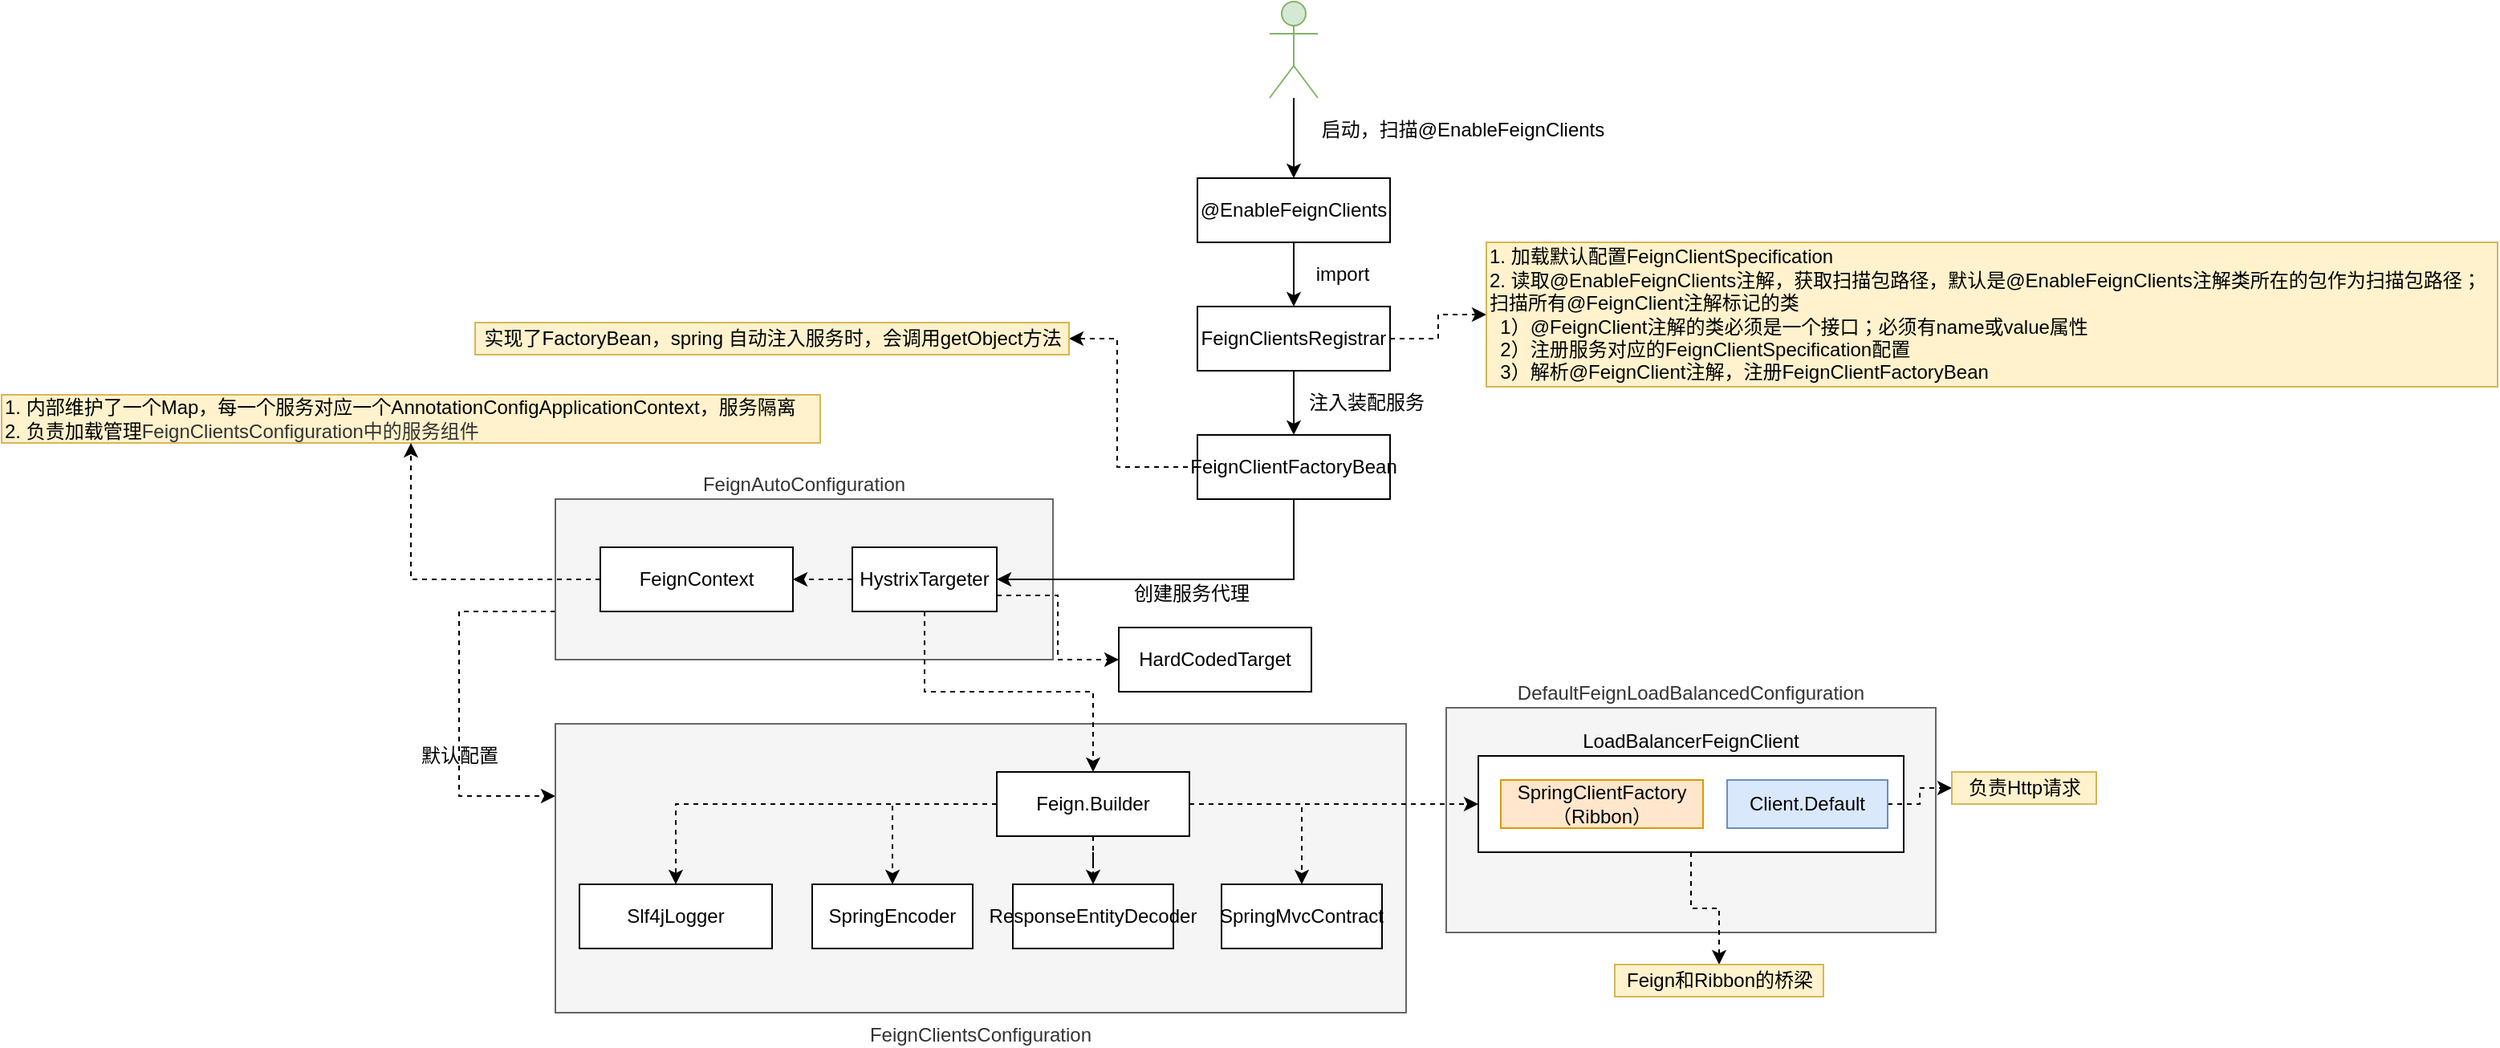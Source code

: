 <mxfile version="15.8.7" type="device"><diagram id="w_m9J730I3lwhHmrkE9H" name="第 1 页"><mxGraphModel dx="1770" dy="739" grid="1" gridSize="10" guides="1" tooltips="1" connect="1" arrows="1" fold="1" page="1" pageScale="1" pageWidth="827" pageHeight="1169" math="0" shadow="0"><root><mxCell id="0"/><mxCell id="1" parent="0"/><mxCell id="F-z-u9vArrg4C-2cuziA-13" style="edgeStyle=orthogonalEdgeStyle;rounded=0;orthogonalLoop=1;jettySize=auto;html=1;dashed=1;" parent="1" source="F-z-u9vArrg4C-2cuziA-1" target="F-z-u9vArrg4C-2cuziA-2" edge="1"><mxGeometry relative="1" as="geometry"><mxPoint x="355" y="255" as="targetPoint"/></mxGeometry></mxCell><mxCell id="F-z-u9vArrg4C-2cuziA-15" value="" style="edgeStyle=orthogonalEdgeStyle;rounded=0;orthogonalLoop=1;jettySize=auto;html=1;" parent="1" source="F-z-u9vArrg4C-2cuziA-1" target="F-z-u9vArrg4C-2cuziA-14" edge="1"><mxGeometry relative="1" as="geometry"/></mxCell><mxCell id="F-z-u9vArrg4C-2cuziA-1" value="FeignClientsRegistrar" style="rounded=0;whiteSpace=wrap;html=1;" parent="1" vertex="1"><mxGeometry x="200" y="240" width="120" height="40" as="geometry"/></mxCell><mxCell id="F-z-u9vArrg4C-2cuziA-2" value="1. 加载默认配置FeignClientSpecification&lt;br&gt;2. 读取@EnableFeignClients注解，获取扫描包路径，默认是@EnableFeignClients注解类所在的包作为扫描包路径；&lt;br&gt;扫描所有@FeignClient注解标记的类&lt;br&gt;&amp;nbsp; 1）@FeignClient注解的类必须是一个接口；必须有name或value属性&lt;br&gt;&amp;nbsp; 2）注册服务对应的FeignClientSpecification配置&lt;br&gt;&amp;nbsp; 3）解析@FeignClient注解，注册FeignClientFactoryBean" style="text;html=1;align=left;verticalAlign=middle;resizable=0;points=[];autosize=1;strokeColor=#d6b656;fillColor=#fff2cc;" parent="1" vertex="1"><mxGeometry x="380" y="200" width="630" height="90" as="geometry"/></mxCell><mxCell id="F-z-u9vArrg4C-2cuziA-5" style="edgeStyle=orthogonalEdgeStyle;rounded=0;orthogonalLoop=1;jettySize=auto;html=1;" parent="1" source="F-z-u9vArrg4C-2cuziA-3" target="F-z-u9vArrg4C-2cuziA-7" edge="1"><mxGeometry relative="1" as="geometry"><Array as="points"><mxPoint x="260" y="130"/><mxPoint x="260" y="130"/></Array></mxGeometry></mxCell><mxCell id="F-z-u9vArrg4C-2cuziA-3" value="" style="shape=umlActor;verticalLabelPosition=bottom;verticalAlign=top;html=1;outlineConnect=0;fillColor=#d5e8d4;strokeColor=#82b366;" parent="1" vertex="1"><mxGeometry x="245" y="50" width="30" height="60" as="geometry"/></mxCell><mxCell id="F-z-u9vArrg4C-2cuziA-11" style="edgeStyle=orthogonalEdgeStyle;rounded=0;orthogonalLoop=1;jettySize=auto;html=1;" parent="1" source="F-z-u9vArrg4C-2cuziA-7" target="F-z-u9vArrg4C-2cuziA-1" edge="1"><mxGeometry relative="1" as="geometry"/></mxCell><mxCell id="F-z-u9vArrg4C-2cuziA-7" value="@EnableFeignClients" style="rounded=0;whiteSpace=wrap;html=1;" parent="1" vertex="1"><mxGeometry x="200" y="160" width="120" height="40" as="geometry"/></mxCell><mxCell id="F-z-u9vArrg4C-2cuziA-10" value="启动，扫描@EnableFeignClients" style="text;html=1;align=center;verticalAlign=middle;resizable=0;points=[];autosize=1;strokeColor=none;fillColor=none;" parent="1" vertex="1"><mxGeometry x="270" y="120" width="190" height="20" as="geometry"/></mxCell><mxCell id="F-z-u9vArrg4C-2cuziA-12" value="import" style="text;html=1;align=center;verticalAlign=middle;resizable=0;points=[];autosize=1;strokeColor=none;fillColor=none;" parent="1" vertex="1"><mxGeometry x="265" y="210" width="50" height="20" as="geometry"/></mxCell><mxCell id="F-z-u9vArrg4C-2cuziA-17" value="" style="edgeStyle=orthogonalEdgeStyle;rounded=0;orthogonalLoop=1;jettySize=auto;html=1;dashed=1;" parent="1" source="F-z-u9vArrg4C-2cuziA-14" target="F-z-u9vArrg4C-2cuziA-16" edge="1"><mxGeometry relative="1" as="geometry"><Array as="points"><mxPoint x="150" y="340"/><mxPoint x="150" y="260"/></Array></mxGeometry></mxCell><mxCell id="F-z-u9vArrg4C-2cuziA-14" value="&lt;span style=&quot;text-align: left&quot;&gt;FeignClientFactoryBean&lt;/span&gt;" style="rounded=0;whiteSpace=wrap;html=1;" parent="1" vertex="1"><mxGeometry x="200" y="320" width="120" height="40" as="geometry"/></mxCell><mxCell id="F-z-u9vArrg4C-2cuziA-16" value="实现了FactoryBean，spring 自动注入服务时，会调用getObject方法" style="text;html=1;align=center;verticalAlign=middle;resizable=0;points=[];autosize=1;strokeColor=#d6b656;fillColor=#fff2cc;glass=0;" parent="1" vertex="1"><mxGeometry x="-250" y="250" width="370" height="20" as="geometry"/></mxCell><mxCell id="F-z-u9vArrg4C-2cuziA-18" value="注入装配服务" style="text;html=1;align=center;verticalAlign=middle;resizable=0;points=[];autosize=1;strokeColor=none;fillColor=none;" parent="1" vertex="1"><mxGeometry x="260" y="290" width="90" height="20" as="geometry"/></mxCell><mxCell id="F-z-u9vArrg4C-2cuziA-24" style="edgeStyle=orthogonalEdgeStyle;rounded=0;orthogonalLoop=1;jettySize=auto;html=1;entryX=0;entryY=0.25;entryDx=0;entryDy=0;dashed=1;" parent="1" source="F-z-u9vArrg4C-2cuziA-19" target="F-z-u9vArrg4C-2cuziA-22" edge="1"><mxGeometry relative="1" as="geometry"><Array as="points"><mxPoint x="-260" y="430"/><mxPoint x="-260" y="545"/></Array></mxGeometry></mxCell><mxCell id="F-z-u9vArrg4C-2cuziA-19" value="FeignAutoConfiguration" style="rounded=0;whiteSpace=wrap;html=1;glass=0;labelPosition=center;verticalLabelPosition=top;align=center;verticalAlign=bottom;fillColor=#f5f5f5;fontColor=#333333;strokeColor=#666666;" parent="1" vertex="1"><mxGeometry x="-200" y="360" width="310" height="100" as="geometry"/></mxCell><mxCell id="F-z-u9vArrg4C-2cuziA-20" value="FeignContext" style="rounded=0;whiteSpace=wrap;html=1;glass=0;" parent="1" vertex="1"><mxGeometry x="-172" y="390" width="120" height="40" as="geometry"/></mxCell><mxCell id="F-z-u9vArrg4C-2cuziA-22" value="FeignClientsConfiguration" style="rounded=0;whiteSpace=wrap;html=1;glass=0;labelPosition=center;verticalLabelPosition=bottom;align=center;verticalAlign=top;fillColor=#f5f5f5;fontColor=#333333;strokeColor=#666666;" parent="1" vertex="1"><mxGeometry x="-200" y="500" width="530" height="180" as="geometry"/></mxCell><mxCell id="F-z-u9vArrg4C-2cuziA-23" value="Slf4jLogger" style="rounded=0;whiteSpace=wrap;html=1;glass=0;gradientColor=none;" parent="1" vertex="1"><mxGeometry x="-185" y="600" width="120" height="40" as="geometry"/></mxCell><mxCell id="F-z-u9vArrg4C-2cuziA-25" value="默认配置" style="text;html=1;align=center;verticalAlign=middle;resizable=0;points=[];autosize=1;strokeColor=none;fillColor=none;" parent="1" vertex="1"><mxGeometry x="-290" y="510" width="60" height="20" as="geometry"/></mxCell><mxCell id="F-z-u9vArrg4C-2cuziA-27" value="1. 内部维护了一个Map，每一个服务对应一个AnnotationConfigApplicationContext，服务隔离&lt;br&gt;2. 负责加载管理&lt;span style=&quot;color: rgb(51 , 51 , 51) ; text-align: center&quot;&gt;FeignClientsConfiguration中的服务组件&lt;/span&gt;" style="text;html=1;align=left;verticalAlign=middle;resizable=0;points=[];autosize=1;strokeColor=#d6b656;fillColor=#fff2cc;" parent="1" vertex="1"><mxGeometry x="-545" y="295" width="510" height="30" as="geometry"/></mxCell><mxCell id="F-z-u9vArrg4C-2cuziA-28" style="edgeStyle=orthogonalEdgeStyle;rounded=0;orthogonalLoop=1;jettySize=auto;html=1;dashed=1;" parent="1" source="F-z-u9vArrg4C-2cuziA-20" target="F-z-u9vArrg4C-2cuziA-27" edge="1"><mxGeometry relative="1" as="geometry"><mxPoint x="-150" y="320" as="targetPoint"/><Array as="points"><mxPoint x="-290" y="410"/></Array></mxGeometry></mxCell><mxCell id="F-z-u9vArrg4C-2cuziA-53" style="edgeStyle=orthogonalEdgeStyle;rounded=0;orthogonalLoop=1;jettySize=auto;html=1;dashed=1;" parent="1" source="F-z-u9vArrg4C-2cuziA-29" target="F-z-u9vArrg4C-2cuziA-23" edge="1"><mxGeometry relative="1" as="geometry"/></mxCell><mxCell id="F-z-u9vArrg4C-2cuziA-54" style="edgeStyle=orthogonalEdgeStyle;rounded=0;orthogonalLoop=1;jettySize=auto;html=1;dashed=1;" parent="1" source="F-z-u9vArrg4C-2cuziA-29" target="F-z-u9vArrg4C-2cuziA-32" edge="1"><mxGeometry relative="1" as="geometry"/></mxCell><mxCell id="F-z-u9vArrg4C-2cuziA-55" style="edgeStyle=orthogonalEdgeStyle;rounded=0;orthogonalLoop=1;jettySize=auto;html=1;dashed=1;" parent="1" source="F-z-u9vArrg4C-2cuziA-29" target="F-z-u9vArrg4C-2cuziA-31" edge="1"><mxGeometry relative="1" as="geometry"/></mxCell><mxCell id="F-z-u9vArrg4C-2cuziA-56" style="edgeStyle=orthogonalEdgeStyle;rounded=0;orthogonalLoop=1;jettySize=auto;html=1;dashed=1;" parent="1" source="F-z-u9vArrg4C-2cuziA-29" target="F-z-u9vArrg4C-2cuziA-33" edge="1"><mxGeometry relative="1" as="geometry"/></mxCell><mxCell id="F-z-u9vArrg4C-2cuziA-29" value="Feign.Builder" style="rounded=0;whiteSpace=wrap;html=1;glass=0;gradientColor=none;" parent="1" vertex="1"><mxGeometry x="75" y="530" width="120" height="40" as="geometry"/></mxCell><mxCell id="F-z-u9vArrg4C-2cuziA-30" value="创建服务代理" style="text;html=1;align=center;verticalAlign=middle;resizable=0;points=[];autosize=1;strokeColor=none;fillColor=none;" parent="1" vertex="1"><mxGeometry x="151" y="409" width="90" height="20" as="geometry"/></mxCell><mxCell id="F-z-u9vArrg4C-2cuziA-31" value="SpringMvcContract" style="rounded=0;whiteSpace=wrap;html=1;glass=0;gradientColor=none;" parent="1" vertex="1"><mxGeometry x="215" y="600" width="100" height="40" as="geometry"/></mxCell><mxCell id="F-z-u9vArrg4C-2cuziA-32" value="SpringEncoder" style="rounded=0;whiteSpace=wrap;html=1;glass=0;gradientColor=none;" parent="1" vertex="1"><mxGeometry x="-40" y="600" width="100" height="40" as="geometry"/></mxCell><mxCell id="F-z-u9vArrg4C-2cuziA-33" value="ResponseEntityDecoder" style="rounded=0;whiteSpace=wrap;html=1;glass=0;gradientColor=none;" parent="1" vertex="1"><mxGeometry x="85" y="600" width="100" height="40" as="geometry"/></mxCell><mxCell id="F-z-u9vArrg4C-2cuziA-21" style="rounded=0;orthogonalLoop=1;jettySize=auto;html=1;edgeStyle=orthogonalEdgeStyle;" parent="1" source="F-z-u9vArrg4C-2cuziA-14" target="F-z-u9vArrg4C-2cuziA-47" edge="1"><mxGeometry relative="1" as="geometry"><Array as="points"><mxPoint x="260" y="410"/></Array></mxGeometry></mxCell><mxCell id="F-z-u9vArrg4C-2cuziA-40" value="DefaultFeignLoadBalancedConfiguration" style="rounded=0;whiteSpace=wrap;html=1;glass=0;labelPosition=center;verticalLabelPosition=top;align=center;verticalAlign=bottom;fillColor=#f5f5f5;fontColor=#333333;strokeColor=#666666;" parent="1" vertex="1"><mxGeometry x="355" y="490" width="305" height="140" as="geometry"/></mxCell><mxCell id="F-z-u9vArrg4C-2cuziA-44" style="edgeStyle=orthogonalEdgeStyle;rounded=0;orthogonalLoop=1;jettySize=auto;html=1;dashed=1;" parent="1" source="F-z-u9vArrg4C-2cuziA-41" target="F-z-u9vArrg4C-2cuziA-43" edge="1"><mxGeometry relative="1" as="geometry"/></mxCell><mxCell id="F-z-u9vArrg4C-2cuziA-41" value="LoadBalancerFeignClient" style="rounded=0;whiteSpace=wrap;html=1;glass=0;gradientColor=none;labelPosition=center;verticalLabelPosition=top;align=center;verticalAlign=bottom;" parent="1" vertex="1"><mxGeometry x="375" y="520" width="265" height="60" as="geometry"/></mxCell><mxCell id="F-z-u9vArrg4C-2cuziA-42" value="SpringClientFactory（Ribbon）" style="rounded=0;whiteSpace=wrap;html=1;glass=0;fillColor=#ffe6cc;strokeColor=#d79b00;" parent="1" vertex="1"><mxGeometry x="389" y="535" width="126" height="30" as="geometry"/></mxCell><mxCell id="F-z-u9vArrg4C-2cuziA-43" value="Feign和Ribbon的桥梁" style="text;html=1;align=center;verticalAlign=middle;resizable=0;points=[];autosize=1;strokeColor=#d6b656;fillColor=#fff2cc;" parent="1" vertex="1"><mxGeometry x="460" y="650" width="130" height="20" as="geometry"/></mxCell><mxCell id="F-z-u9vArrg4C-2cuziA-45" style="edgeStyle=orthogonalEdgeStyle;rounded=0;orthogonalLoop=1;jettySize=auto;html=1;entryX=0;entryY=0.5;entryDx=0;entryDy=0;dashed=1;" parent="1" source="F-z-u9vArrg4C-2cuziA-29" target="F-z-u9vArrg4C-2cuziA-41" edge="1"><mxGeometry relative="1" as="geometry"/></mxCell><mxCell id="F-z-u9vArrg4C-2cuziA-48" style="edgeStyle=orthogonalEdgeStyle;rounded=0;orthogonalLoop=1;jettySize=auto;html=1;dashed=1;" parent="1" source="F-z-u9vArrg4C-2cuziA-47" target="F-z-u9vArrg4C-2cuziA-29" edge="1"><mxGeometry relative="1" as="geometry"/></mxCell><mxCell id="F-z-u9vArrg4C-2cuziA-49" style="edgeStyle=orthogonalEdgeStyle;rounded=0;orthogonalLoop=1;jettySize=auto;html=1;dashed=1;" parent="1" source="F-z-u9vArrg4C-2cuziA-47" target="F-z-u9vArrg4C-2cuziA-20" edge="1"><mxGeometry relative="1" as="geometry"/></mxCell><mxCell id="F-z-u9vArrg4C-2cuziA-51" style="edgeStyle=orthogonalEdgeStyle;rounded=0;orthogonalLoop=1;jettySize=auto;html=1;entryX=0;entryY=0.5;entryDx=0;entryDy=0;dashed=1;" parent="1" source="F-z-u9vArrg4C-2cuziA-47" target="F-z-u9vArrg4C-2cuziA-50" edge="1"><mxGeometry relative="1" as="geometry"><Array as="points"><mxPoint x="113" y="420"/><mxPoint x="113" y="460"/></Array></mxGeometry></mxCell><mxCell id="F-z-u9vArrg4C-2cuziA-47" value="HystrixTargeter" style="rounded=0;whiteSpace=wrap;html=1;glass=0;" parent="1" vertex="1"><mxGeometry x="-15" y="390" width="90" height="40" as="geometry"/></mxCell><mxCell id="F-z-u9vArrg4C-2cuziA-50" value="HardCodedTarget" style="rounded=0;whiteSpace=wrap;html=1;glass=0;gradientColor=none;" parent="1" vertex="1"><mxGeometry x="151" y="440" width="120" height="40" as="geometry"/></mxCell><mxCell id="VANMNqSXiTEHrHRB-crq-3" value="" style="edgeStyle=orthogonalEdgeStyle;rounded=0;orthogonalLoop=1;jettySize=auto;html=1;dashed=1;" edge="1" parent="1" source="VANMNqSXiTEHrHRB-crq-1" target="VANMNqSXiTEHrHRB-crq-2"><mxGeometry relative="1" as="geometry"/></mxCell><mxCell id="VANMNqSXiTEHrHRB-crq-1" value="Client.Default" style="rounded=0;whiteSpace=wrap;html=1;glass=0;fillColor=#dae8fc;strokeColor=#6c8ebf;" vertex="1" parent="1"><mxGeometry x="530" y="535" width="100" height="30" as="geometry"/></mxCell><mxCell id="VANMNqSXiTEHrHRB-crq-2" value="负责Http请求" style="text;html=1;align=center;verticalAlign=middle;resizable=0;points=[];autosize=1;strokeColor=#d6b656;fillColor=#fff2cc;" vertex="1" parent="1"><mxGeometry x="670" y="530" width="90" height="20" as="geometry"/></mxCell></root></mxGraphModel></diagram></mxfile>
